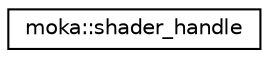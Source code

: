 digraph "Graphical Class Hierarchy"
{
 // LATEX_PDF_SIZE
  edge [fontname="Helvetica",fontsize="10",labelfontname="Helvetica",labelfontsize="10"];
  node [fontname="Helvetica",fontsize="10",shape=record];
  rankdir="LR";
  Node0 [label="moka::shader_handle",height=0.2,width=0.4,color="black", fillcolor="white", style="filled",URL="$structmoka_1_1shader__handle.html",tooltip="A handle to a shader object on the device."];
}
